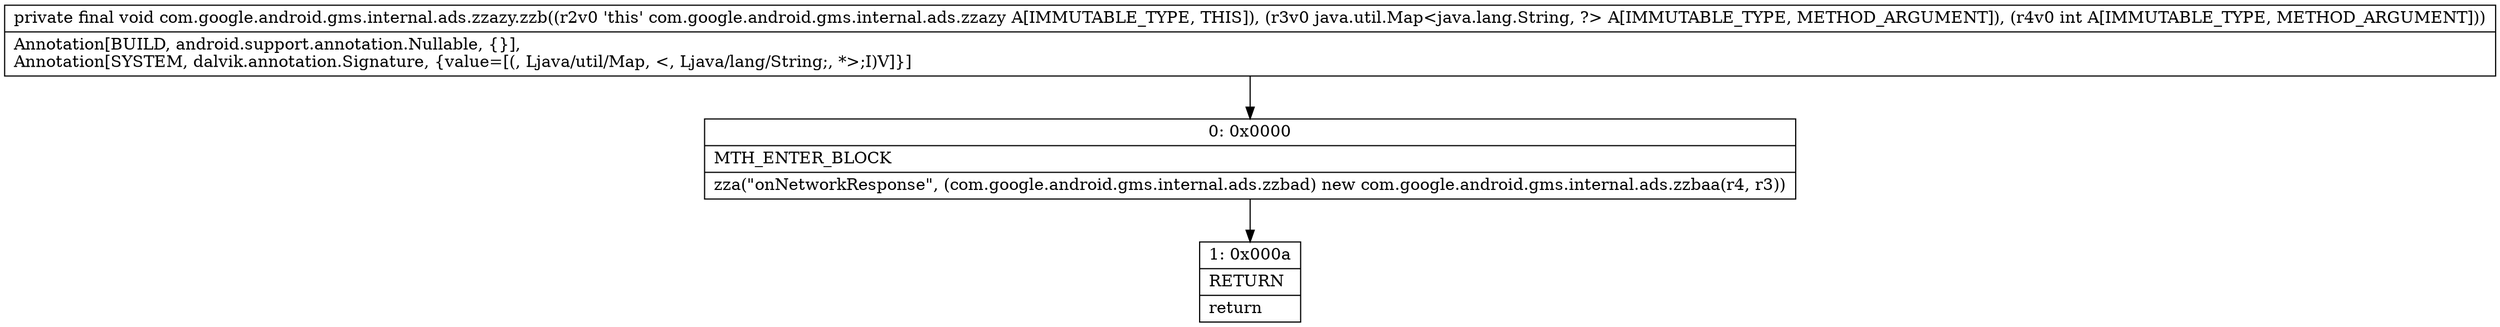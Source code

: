 digraph "CFG forcom.google.android.gms.internal.ads.zzazy.zzb(Ljava\/util\/Map;I)V" {
Node_0 [shape=record,label="{0\:\ 0x0000|MTH_ENTER_BLOCK\l|zza(\"onNetworkResponse\", (com.google.android.gms.internal.ads.zzbad) new com.google.android.gms.internal.ads.zzbaa(r4, r3))\l}"];
Node_1 [shape=record,label="{1\:\ 0x000a|RETURN\l|return\l}"];
MethodNode[shape=record,label="{private final void com.google.android.gms.internal.ads.zzazy.zzb((r2v0 'this' com.google.android.gms.internal.ads.zzazy A[IMMUTABLE_TYPE, THIS]), (r3v0 java.util.Map\<java.lang.String, ?\> A[IMMUTABLE_TYPE, METHOD_ARGUMENT]), (r4v0 int A[IMMUTABLE_TYPE, METHOD_ARGUMENT]))  | Annotation[BUILD, android.support.annotation.Nullable, \{\}], \lAnnotation[SYSTEM, dalvik.annotation.Signature, \{value=[(, Ljava\/util\/Map, \<, Ljava\/lang\/String;, *\>;I)V]\}]\l}"];
MethodNode -> Node_0;
Node_0 -> Node_1;
}

